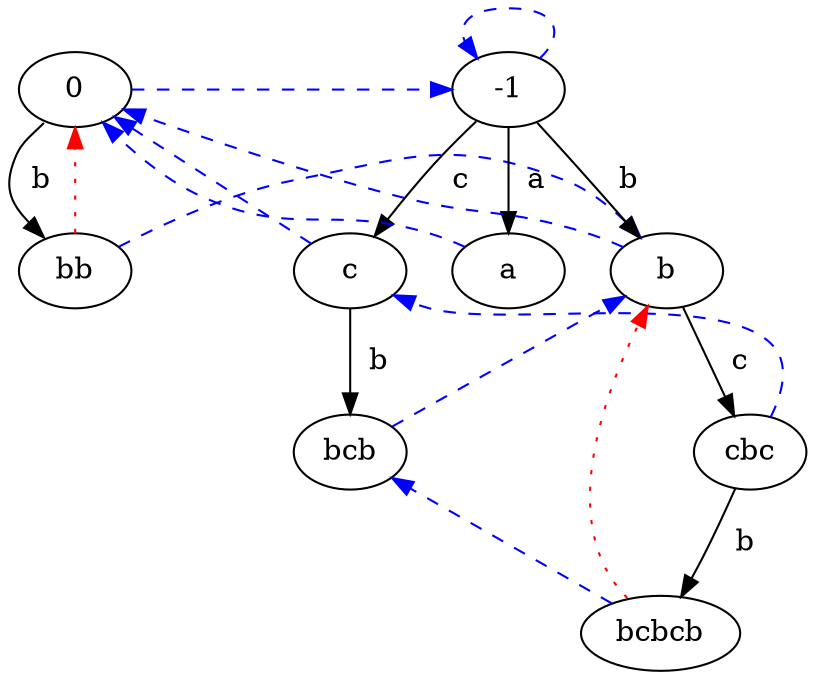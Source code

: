 digraph G {
    size="6,6" ;
    splines=true ; 
    0:sw -> bb:nw [label="  b  "] ;

    -1 -> a [label="  a  "] ;
    -1 -> b [label="  b  "] ;
    -1 -> c [label="  c   "] ;

    b -> cbc [label="  c  "] ;
    c -> bcb [label="  b  "] ;
    cbc -> bcbcb [label="  b  "] ; 
    // bcbcb -> bbcbcbb [label="  b  "] ;
    // bbcbcbb-> abbcbcbba [label="  a  "] ;

    0 -> -1 [style="dashed", color="blue", constraint=false] ;
    -1:ne -> -1:nw [style="dashed", color="blue", constraint=false] ;
    a -> 0 [style="dashed", color="blue", constraint=false] ;
    b -> 0 [style="dashed", color="blue", constraint=false] ; 
    c -> 0 [style="dashed", color="blue", constraint=false] ;
    bb -> b [style="dashed", color="blue", constraint=false] ;
    bcb -> b [style="dashed", color="blue", constraint=false] ;
    cbc -> c [style="dashed", color="blue", constraint=false] ; 
    bcbcb -> bcb [style="dashed", color="blue", constraint=false] ;
    // bbcbcbb -> bb [style="dashed", color="blue", constraint=false] ;
    // abbcbcbba -> a [style="dashed", color="blue", constraint=false] ;

    bb -> 0 [style="dotted", color="red", dir=forward] ;
    bcbcb:nw -> b [style="dotted", color="red"] ;

    
    -1 [ pos = "2,6!"] ;
    0 [ pos = "0,6!"] ;
    a [ pos = "1,5!"] ;
    b [ pos = "2,5!"] ;
    c [ pos = "3,5!"] ;
    bb [ pos = "0,4!"] ;
    cbc [ pos = "2,3!"] ;
    bcb [ pos = "3,3!"] ;
    bcbcb [ pos = "2,2!"] ;
    // bbcbcbb [ pos = "2,1!"] ;
    // abbcbcbba [ pos = "2,0!"] ;

    sep=0.3 ; 
    nodesep=0.3 ;
}
